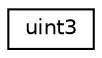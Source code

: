 digraph "Graphical Class Hierarchy"
{
  edge [fontname="Helvetica",fontsize="10",labelfontname="Helvetica",labelfontsize="10"];
  node [fontname="Helvetica",fontsize="10",shape=record];
  rankdir="LR";
  Node1 [label="uint3",height=0.2,width=0.4,color="black", fillcolor="white", style="filled",URL="$structuint3.html"];
}
